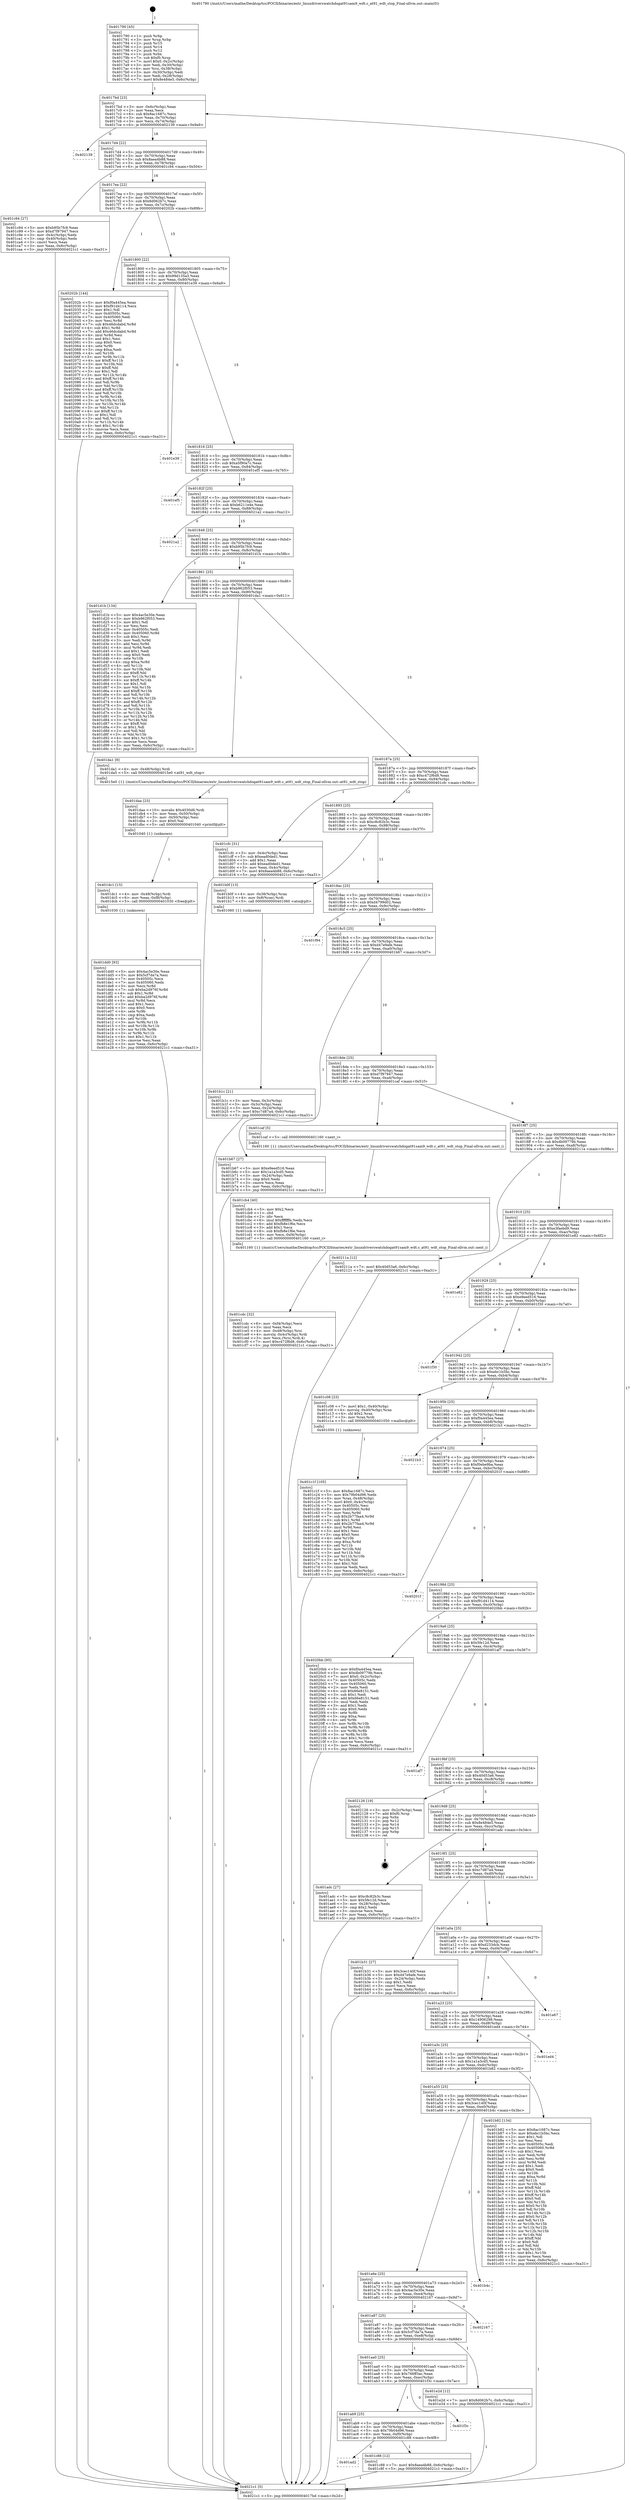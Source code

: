 digraph "0x401790" {
  label = "0x401790 (/mnt/c/Users/mathe/Desktop/tcc/POCII/binaries/extr_linuxdriverswatchdogat91sam9_wdt.c_at91_wdt_stop_Final-ollvm.out::main(0))"
  labelloc = "t"
  node[shape=record]

  Entry [label="",width=0.3,height=0.3,shape=circle,fillcolor=black,style=filled]
  "0x4017bd" [label="{
     0x4017bd [23]\l
     | [instrs]\l
     &nbsp;&nbsp;0x4017bd \<+3\>: mov -0x6c(%rbp),%eax\l
     &nbsp;&nbsp;0x4017c0 \<+2\>: mov %eax,%ecx\l
     &nbsp;&nbsp;0x4017c2 \<+6\>: sub $0x8ac1687c,%ecx\l
     &nbsp;&nbsp;0x4017c8 \<+3\>: mov %eax,-0x70(%rbp)\l
     &nbsp;&nbsp;0x4017cb \<+3\>: mov %ecx,-0x74(%rbp)\l
     &nbsp;&nbsp;0x4017ce \<+6\>: je 0000000000402139 \<main+0x9a9\>\l
  }"]
  "0x402139" [label="{
     0x402139\l
  }", style=dashed]
  "0x4017d4" [label="{
     0x4017d4 [22]\l
     | [instrs]\l
     &nbsp;&nbsp;0x4017d4 \<+5\>: jmp 00000000004017d9 \<main+0x49\>\l
     &nbsp;&nbsp;0x4017d9 \<+3\>: mov -0x70(%rbp),%eax\l
     &nbsp;&nbsp;0x4017dc \<+5\>: sub $0x8aea4b88,%eax\l
     &nbsp;&nbsp;0x4017e1 \<+3\>: mov %eax,-0x78(%rbp)\l
     &nbsp;&nbsp;0x4017e4 \<+6\>: je 0000000000401c94 \<main+0x504\>\l
  }"]
  Exit [label="",width=0.3,height=0.3,shape=circle,fillcolor=black,style=filled,peripheries=2]
  "0x401c94" [label="{
     0x401c94 [27]\l
     | [instrs]\l
     &nbsp;&nbsp;0x401c94 \<+5\>: mov $0xb95b7fc9,%eax\l
     &nbsp;&nbsp;0x401c99 \<+5\>: mov $0xd7f97947,%ecx\l
     &nbsp;&nbsp;0x401c9e \<+3\>: mov -0x4c(%rbp),%edx\l
     &nbsp;&nbsp;0x401ca1 \<+3\>: cmp -0x40(%rbp),%edx\l
     &nbsp;&nbsp;0x401ca4 \<+3\>: cmovl %ecx,%eax\l
     &nbsp;&nbsp;0x401ca7 \<+3\>: mov %eax,-0x6c(%rbp)\l
     &nbsp;&nbsp;0x401caa \<+5\>: jmp 00000000004021c1 \<main+0xa31\>\l
  }"]
  "0x4017ea" [label="{
     0x4017ea [22]\l
     | [instrs]\l
     &nbsp;&nbsp;0x4017ea \<+5\>: jmp 00000000004017ef \<main+0x5f\>\l
     &nbsp;&nbsp;0x4017ef \<+3\>: mov -0x70(%rbp),%eax\l
     &nbsp;&nbsp;0x4017f2 \<+5\>: sub $0x8d062b7c,%eax\l
     &nbsp;&nbsp;0x4017f7 \<+3\>: mov %eax,-0x7c(%rbp)\l
     &nbsp;&nbsp;0x4017fa \<+6\>: je 000000000040202b \<main+0x89b\>\l
  }"]
  "0x401dd0" [label="{
     0x401dd0 [93]\l
     | [instrs]\l
     &nbsp;&nbsp;0x401dd0 \<+5\>: mov $0x4ac5e30e,%eax\l
     &nbsp;&nbsp;0x401dd5 \<+5\>: mov $0x5cf7da7a,%esi\l
     &nbsp;&nbsp;0x401dda \<+7\>: mov 0x40505c,%ecx\l
     &nbsp;&nbsp;0x401de1 \<+7\>: mov 0x405060,%edx\l
     &nbsp;&nbsp;0x401de8 \<+3\>: mov %ecx,%r8d\l
     &nbsp;&nbsp;0x401deb \<+7\>: sub $0xba2d976f,%r8d\l
     &nbsp;&nbsp;0x401df2 \<+4\>: sub $0x1,%r8d\l
     &nbsp;&nbsp;0x401df6 \<+7\>: add $0xba2d976f,%r8d\l
     &nbsp;&nbsp;0x401dfd \<+4\>: imul %r8d,%ecx\l
     &nbsp;&nbsp;0x401e01 \<+3\>: and $0x1,%ecx\l
     &nbsp;&nbsp;0x401e04 \<+3\>: cmp $0x0,%ecx\l
     &nbsp;&nbsp;0x401e07 \<+4\>: sete %r9b\l
     &nbsp;&nbsp;0x401e0b \<+3\>: cmp $0xa,%edx\l
     &nbsp;&nbsp;0x401e0e \<+4\>: setl %r10b\l
     &nbsp;&nbsp;0x401e12 \<+3\>: mov %r9b,%r11b\l
     &nbsp;&nbsp;0x401e15 \<+3\>: and %r10b,%r11b\l
     &nbsp;&nbsp;0x401e18 \<+3\>: xor %r10b,%r9b\l
     &nbsp;&nbsp;0x401e1b \<+3\>: or %r9b,%r11b\l
     &nbsp;&nbsp;0x401e1e \<+4\>: test $0x1,%r11b\l
     &nbsp;&nbsp;0x401e22 \<+3\>: cmovne %esi,%eax\l
     &nbsp;&nbsp;0x401e25 \<+3\>: mov %eax,-0x6c(%rbp)\l
     &nbsp;&nbsp;0x401e28 \<+5\>: jmp 00000000004021c1 \<main+0xa31\>\l
  }"]
  "0x40202b" [label="{
     0x40202b [144]\l
     | [instrs]\l
     &nbsp;&nbsp;0x40202b \<+5\>: mov $0xf0a445ea,%eax\l
     &nbsp;&nbsp;0x402030 \<+5\>: mov $0xf91d4114,%ecx\l
     &nbsp;&nbsp;0x402035 \<+2\>: mov $0x1,%dl\l
     &nbsp;&nbsp;0x402037 \<+7\>: mov 0x40505c,%esi\l
     &nbsp;&nbsp;0x40203e \<+7\>: mov 0x405060,%edi\l
     &nbsp;&nbsp;0x402045 \<+3\>: mov %esi,%r8d\l
     &nbsp;&nbsp;0x402048 \<+7\>: sub $0x46dcdabd,%r8d\l
     &nbsp;&nbsp;0x40204f \<+4\>: sub $0x1,%r8d\l
     &nbsp;&nbsp;0x402053 \<+7\>: add $0x46dcdabd,%r8d\l
     &nbsp;&nbsp;0x40205a \<+4\>: imul %r8d,%esi\l
     &nbsp;&nbsp;0x40205e \<+3\>: and $0x1,%esi\l
     &nbsp;&nbsp;0x402061 \<+3\>: cmp $0x0,%esi\l
     &nbsp;&nbsp;0x402064 \<+4\>: sete %r9b\l
     &nbsp;&nbsp;0x402068 \<+3\>: cmp $0xa,%edi\l
     &nbsp;&nbsp;0x40206b \<+4\>: setl %r10b\l
     &nbsp;&nbsp;0x40206f \<+3\>: mov %r9b,%r11b\l
     &nbsp;&nbsp;0x402072 \<+4\>: xor $0xff,%r11b\l
     &nbsp;&nbsp;0x402076 \<+3\>: mov %r10b,%bl\l
     &nbsp;&nbsp;0x402079 \<+3\>: xor $0xff,%bl\l
     &nbsp;&nbsp;0x40207c \<+3\>: xor $0x1,%dl\l
     &nbsp;&nbsp;0x40207f \<+3\>: mov %r11b,%r14b\l
     &nbsp;&nbsp;0x402082 \<+4\>: and $0xff,%r14b\l
     &nbsp;&nbsp;0x402086 \<+3\>: and %dl,%r9b\l
     &nbsp;&nbsp;0x402089 \<+3\>: mov %bl,%r15b\l
     &nbsp;&nbsp;0x40208c \<+4\>: and $0xff,%r15b\l
     &nbsp;&nbsp;0x402090 \<+3\>: and %dl,%r10b\l
     &nbsp;&nbsp;0x402093 \<+3\>: or %r9b,%r14b\l
     &nbsp;&nbsp;0x402096 \<+3\>: or %r10b,%r15b\l
     &nbsp;&nbsp;0x402099 \<+3\>: xor %r15b,%r14b\l
     &nbsp;&nbsp;0x40209c \<+3\>: or %bl,%r11b\l
     &nbsp;&nbsp;0x40209f \<+4\>: xor $0xff,%r11b\l
     &nbsp;&nbsp;0x4020a3 \<+3\>: or $0x1,%dl\l
     &nbsp;&nbsp;0x4020a6 \<+3\>: and %dl,%r11b\l
     &nbsp;&nbsp;0x4020a9 \<+3\>: or %r11b,%r14b\l
     &nbsp;&nbsp;0x4020ac \<+4\>: test $0x1,%r14b\l
     &nbsp;&nbsp;0x4020b0 \<+3\>: cmovne %ecx,%eax\l
     &nbsp;&nbsp;0x4020b3 \<+3\>: mov %eax,-0x6c(%rbp)\l
     &nbsp;&nbsp;0x4020b6 \<+5\>: jmp 00000000004021c1 \<main+0xa31\>\l
  }"]
  "0x401800" [label="{
     0x401800 [22]\l
     | [instrs]\l
     &nbsp;&nbsp;0x401800 \<+5\>: jmp 0000000000401805 \<main+0x75\>\l
     &nbsp;&nbsp;0x401805 \<+3\>: mov -0x70(%rbp),%eax\l
     &nbsp;&nbsp;0x401808 \<+5\>: sub $0x99d135a3,%eax\l
     &nbsp;&nbsp;0x40180d \<+3\>: mov %eax,-0x80(%rbp)\l
     &nbsp;&nbsp;0x401810 \<+6\>: je 0000000000401e39 \<main+0x6a9\>\l
  }"]
  "0x401dc1" [label="{
     0x401dc1 [15]\l
     | [instrs]\l
     &nbsp;&nbsp;0x401dc1 \<+4\>: mov -0x48(%rbp),%rdi\l
     &nbsp;&nbsp;0x401dc5 \<+6\>: mov %eax,-0xf8(%rbp)\l
     &nbsp;&nbsp;0x401dcb \<+5\>: call 0000000000401030 \<free@plt\>\l
     | [calls]\l
     &nbsp;&nbsp;0x401030 \{1\} (unknown)\l
  }"]
  "0x401e39" [label="{
     0x401e39\l
  }", style=dashed]
  "0x401816" [label="{
     0x401816 [25]\l
     | [instrs]\l
     &nbsp;&nbsp;0x401816 \<+5\>: jmp 000000000040181b \<main+0x8b\>\l
     &nbsp;&nbsp;0x40181b \<+3\>: mov -0x70(%rbp),%eax\l
     &nbsp;&nbsp;0x40181e \<+5\>: sub $0xa5f90a7c,%eax\l
     &nbsp;&nbsp;0x401823 \<+6\>: mov %eax,-0x84(%rbp)\l
     &nbsp;&nbsp;0x401829 \<+6\>: je 0000000000401ef5 \<main+0x765\>\l
  }"]
  "0x401daa" [label="{
     0x401daa [23]\l
     | [instrs]\l
     &nbsp;&nbsp;0x401daa \<+10\>: movabs $0x4030d6,%rdi\l
     &nbsp;&nbsp;0x401db4 \<+3\>: mov %eax,-0x50(%rbp)\l
     &nbsp;&nbsp;0x401db7 \<+3\>: mov -0x50(%rbp),%esi\l
     &nbsp;&nbsp;0x401dba \<+2\>: mov $0x0,%al\l
     &nbsp;&nbsp;0x401dbc \<+5\>: call 0000000000401040 \<printf@plt\>\l
     | [calls]\l
     &nbsp;&nbsp;0x401040 \{1\} (unknown)\l
  }"]
  "0x401ef5" [label="{
     0x401ef5\l
  }", style=dashed]
  "0x40182f" [label="{
     0x40182f [25]\l
     | [instrs]\l
     &nbsp;&nbsp;0x40182f \<+5\>: jmp 0000000000401834 \<main+0xa4\>\l
     &nbsp;&nbsp;0x401834 \<+3\>: mov -0x70(%rbp),%eax\l
     &nbsp;&nbsp;0x401837 \<+5\>: sub $0xb6211e4e,%eax\l
     &nbsp;&nbsp;0x40183c \<+6\>: mov %eax,-0x88(%rbp)\l
     &nbsp;&nbsp;0x401842 \<+6\>: je 00000000004021a2 \<main+0xa12\>\l
  }"]
  "0x401cdc" [label="{
     0x401cdc [32]\l
     | [instrs]\l
     &nbsp;&nbsp;0x401cdc \<+6\>: mov -0xf4(%rbp),%ecx\l
     &nbsp;&nbsp;0x401ce2 \<+3\>: imul %eax,%ecx\l
     &nbsp;&nbsp;0x401ce5 \<+4\>: mov -0x48(%rbp),%rsi\l
     &nbsp;&nbsp;0x401ce9 \<+4\>: movslq -0x4c(%rbp),%rdi\l
     &nbsp;&nbsp;0x401ced \<+3\>: mov %ecx,(%rsi,%rdi,4)\l
     &nbsp;&nbsp;0x401cf0 \<+7\>: movl $0xc472f6d8,-0x6c(%rbp)\l
     &nbsp;&nbsp;0x401cf7 \<+5\>: jmp 00000000004021c1 \<main+0xa31\>\l
  }"]
  "0x4021a2" [label="{
     0x4021a2\l
  }", style=dashed]
  "0x401848" [label="{
     0x401848 [25]\l
     | [instrs]\l
     &nbsp;&nbsp;0x401848 \<+5\>: jmp 000000000040184d \<main+0xbd\>\l
     &nbsp;&nbsp;0x40184d \<+3\>: mov -0x70(%rbp),%eax\l
     &nbsp;&nbsp;0x401850 \<+5\>: sub $0xb95b7fc9,%eax\l
     &nbsp;&nbsp;0x401855 \<+6\>: mov %eax,-0x8c(%rbp)\l
     &nbsp;&nbsp;0x40185b \<+6\>: je 0000000000401d1b \<main+0x58b\>\l
  }"]
  "0x401cb4" [label="{
     0x401cb4 [40]\l
     | [instrs]\l
     &nbsp;&nbsp;0x401cb4 \<+5\>: mov $0x2,%ecx\l
     &nbsp;&nbsp;0x401cb9 \<+1\>: cltd\l
     &nbsp;&nbsp;0x401cba \<+2\>: idiv %ecx\l
     &nbsp;&nbsp;0x401cbc \<+6\>: imul $0xfffffffe,%edx,%ecx\l
     &nbsp;&nbsp;0x401cc2 \<+6\>: add $0xfb8e1f6e,%ecx\l
     &nbsp;&nbsp;0x401cc8 \<+3\>: add $0x1,%ecx\l
     &nbsp;&nbsp;0x401ccb \<+6\>: sub $0xfb8e1f6e,%ecx\l
     &nbsp;&nbsp;0x401cd1 \<+6\>: mov %ecx,-0xf4(%rbp)\l
     &nbsp;&nbsp;0x401cd7 \<+5\>: call 0000000000401160 \<next_i\>\l
     | [calls]\l
     &nbsp;&nbsp;0x401160 \{1\} (/mnt/c/Users/mathe/Desktop/tcc/POCII/binaries/extr_linuxdriverswatchdogat91sam9_wdt.c_at91_wdt_stop_Final-ollvm.out::next_i)\l
  }"]
  "0x401d1b" [label="{
     0x401d1b [134]\l
     | [instrs]\l
     &nbsp;&nbsp;0x401d1b \<+5\>: mov $0x4ac5e30e,%eax\l
     &nbsp;&nbsp;0x401d20 \<+5\>: mov $0xb962f053,%ecx\l
     &nbsp;&nbsp;0x401d25 \<+2\>: mov $0x1,%dl\l
     &nbsp;&nbsp;0x401d27 \<+2\>: xor %esi,%esi\l
     &nbsp;&nbsp;0x401d29 \<+7\>: mov 0x40505c,%edi\l
     &nbsp;&nbsp;0x401d30 \<+8\>: mov 0x405060,%r8d\l
     &nbsp;&nbsp;0x401d38 \<+3\>: sub $0x1,%esi\l
     &nbsp;&nbsp;0x401d3b \<+3\>: mov %edi,%r9d\l
     &nbsp;&nbsp;0x401d3e \<+3\>: add %esi,%r9d\l
     &nbsp;&nbsp;0x401d41 \<+4\>: imul %r9d,%edi\l
     &nbsp;&nbsp;0x401d45 \<+3\>: and $0x1,%edi\l
     &nbsp;&nbsp;0x401d48 \<+3\>: cmp $0x0,%edi\l
     &nbsp;&nbsp;0x401d4b \<+4\>: sete %r10b\l
     &nbsp;&nbsp;0x401d4f \<+4\>: cmp $0xa,%r8d\l
     &nbsp;&nbsp;0x401d53 \<+4\>: setl %r11b\l
     &nbsp;&nbsp;0x401d57 \<+3\>: mov %r10b,%bl\l
     &nbsp;&nbsp;0x401d5a \<+3\>: xor $0xff,%bl\l
     &nbsp;&nbsp;0x401d5d \<+3\>: mov %r11b,%r14b\l
     &nbsp;&nbsp;0x401d60 \<+4\>: xor $0xff,%r14b\l
     &nbsp;&nbsp;0x401d64 \<+3\>: xor $0x1,%dl\l
     &nbsp;&nbsp;0x401d67 \<+3\>: mov %bl,%r15b\l
     &nbsp;&nbsp;0x401d6a \<+4\>: and $0xff,%r15b\l
     &nbsp;&nbsp;0x401d6e \<+3\>: and %dl,%r10b\l
     &nbsp;&nbsp;0x401d71 \<+3\>: mov %r14b,%r12b\l
     &nbsp;&nbsp;0x401d74 \<+4\>: and $0xff,%r12b\l
     &nbsp;&nbsp;0x401d78 \<+3\>: and %dl,%r11b\l
     &nbsp;&nbsp;0x401d7b \<+3\>: or %r10b,%r15b\l
     &nbsp;&nbsp;0x401d7e \<+3\>: or %r11b,%r12b\l
     &nbsp;&nbsp;0x401d81 \<+3\>: xor %r12b,%r15b\l
     &nbsp;&nbsp;0x401d84 \<+3\>: or %r14b,%bl\l
     &nbsp;&nbsp;0x401d87 \<+3\>: xor $0xff,%bl\l
     &nbsp;&nbsp;0x401d8a \<+3\>: or $0x1,%dl\l
     &nbsp;&nbsp;0x401d8d \<+2\>: and %dl,%bl\l
     &nbsp;&nbsp;0x401d8f \<+3\>: or %bl,%r15b\l
     &nbsp;&nbsp;0x401d92 \<+4\>: test $0x1,%r15b\l
     &nbsp;&nbsp;0x401d96 \<+3\>: cmovne %ecx,%eax\l
     &nbsp;&nbsp;0x401d99 \<+3\>: mov %eax,-0x6c(%rbp)\l
     &nbsp;&nbsp;0x401d9c \<+5\>: jmp 00000000004021c1 \<main+0xa31\>\l
  }"]
  "0x401861" [label="{
     0x401861 [25]\l
     | [instrs]\l
     &nbsp;&nbsp;0x401861 \<+5\>: jmp 0000000000401866 \<main+0xd6\>\l
     &nbsp;&nbsp;0x401866 \<+3\>: mov -0x70(%rbp),%eax\l
     &nbsp;&nbsp;0x401869 \<+5\>: sub $0xb962f053,%eax\l
     &nbsp;&nbsp;0x40186e \<+6\>: mov %eax,-0x90(%rbp)\l
     &nbsp;&nbsp;0x401874 \<+6\>: je 0000000000401da1 \<main+0x611\>\l
  }"]
  "0x401ad2" [label="{
     0x401ad2\l
  }", style=dashed]
  "0x401da1" [label="{
     0x401da1 [9]\l
     | [instrs]\l
     &nbsp;&nbsp;0x401da1 \<+4\>: mov -0x48(%rbp),%rdi\l
     &nbsp;&nbsp;0x401da5 \<+5\>: call 00000000004015e0 \<at91_wdt_stop\>\l
     | [calls]\l
     &nbsp;&nbsp;0x4015e0 \{1\} (/mnt/c/Users/mathe/Desktop/tcc/POCII/binaries/extr_linuxdriverswatchdogat91sam9_wdt.c_at91_wdt_stop_Final-ollvm.out::at91_wdt_stop)\l
  }"]
  "0x40187a" [label="{
     0x40187a [25]\l
     | [instrs]\l
     &nbsp;&nbsp;0x40187a \<+5\>: jmp 000000000040187f \<main+0xef\>\l
     &nbsp;&nbsp;0x40187f \<+3\>: mov -0x70(%rbp),%eax\l
     &nbsp;&nbsp;0x401882 \<+5\>: sub $0xc472f6d8,%eax\l
     &nbsp;&nbsp;0x401887 \<+6\>: mov %eax,-0x94(%rbp)\l
     &nbsp;&nbsp;0x40188d \<+6\>: je 0000000000401cfc \<main+0x56c\>\l
  }"]
  "0x401c88" [label="{
     0x401c88 [12]\l
     | [instrs]\l
     &nbsp;&nbsp;0x401c88 \<+7\>: movl $0x8aea4b88,-0x6c(%rbp)\l
     &nbsp;&nbsp;0x401c8f \<+5\>: jmp 00000000004021c1 \<main+0xa31\>\l
  }"]
  "0x401cfc" [label="{
     0x401cfc [31]\l
     | [instrs]\l
     &nbsp;&nbsp;0x401cfc \<+3\>: mov -0x4c(%rbp),%eax\l
     &nbsp;&nbsp;0x401cff \<+5\>: sub $0xead0ded1,%eax\l
     &nbsp;&nbsp;0x401d04 \<+3\>: add $0x1,%eax\l
     &nbsp;&nbsp;0x401d07 \<+5\>: add $0xead0ded1,%eax\l
     &nbsp;&nbsp;0x401d0c \<+3\>: mov %eax,-0x4c(%rbp)\l
     &nbsp;&nbsp;0x401d0f \<+7\>: movl $0x8aea4b88,-0x6c(%rbp)\l
     &nbsp;&nbsp;0x401d16 \<+5\>: jmp 00000000004021c1 \<main+0xa31\>\l
  }"]
  "0x401893" [label="{
     0x401893 [25]\l
     | [instrs]\l
     &nbsp;&nbsp;0x401893 \<+5\>: jmp 0000000000401898 \<main+0x108\>\l
     &nbsp;&nbsp;0x401898 \<+3\>: mov -0x70(%rbp),%eax\l
     &nbsp;&nbsp;0x40189b \<+5\>: sub $0xc8c82b3c,%eax\l
     &nbsp;&nbsp;0x4018a0 \<+6\>: mov %eax,-0x98(%rbp)\l
     &nbsp;&nbsp;0x4018a6 \<+6\>: je 0000000000401b0f \<main+0x37f\>\l
  }"]
  "0x401ab9" [label="{
     0x401ab9 [25]\l
     | [instrs]\l
     &nbsp;&nbsp;0x401ab9 \<+5\>: jmp 0000000000401abe \<main+0x32e\>\l
     &nbsp;&nbsp;0x401abe \<+3\>: mov -0x70(%rbp),%eax\l
     &nbsp;&nbsp;0x401ac1 \<+5\>: sub $0x79b04d96,%eax\l
     &nbsp;&nbsp;0x401ac6 \<+6\>: mov %eax,-0xf0(%rbp)\l
     &nbsp;&nbsp;0x401acc \<+6\>: je 0000000000401c88 \<main+0x4f8\>\l
  }"]
  "0x401b0f" [label="{
     0x401b0f [13]\l
     | [instrs]\l
     &nbsp;&nbsp;0x401b0f \<+4\>: mov -0x38(%rbp),%rax\l
     &nbsp;&nbsp;0x401b13 \<+4\>: mov 0x8(%rax),%rdi\l
     &nbsp;&nbsp;0x401b17 \<+5\>: call 0000000000401060 \<atoi@plt\>\l
     | [calls]\l
     &nbsp;&nbsp;0x401060 \{1\} (unknown)\l
  }"]
  "0x4018ac" [label="{
     0x4018ac [25]\l
     | [instrs]\l
     &nbsp;&nbsp;0x4018ac \<+5\>: jmp 00000000004018b1 \<main+0x121\>\l
     &nbsp;&nbsp;0x4018b1 \<+3\>: mov -0x70(%rbp),%eax\l
     &nbsp;&nbsp;0x4018b4 \<+5\>: sub $0xd4799d02,%eax\l
     &nbsp;&nbsp;0x4018b9 \<+6\>: mov %eax,-0x9c(%rbp)\l
     &nbsp;&nbsp;0x4018bf \<+6\>: je 0000000000401f94 \<main+0x804\>\l
  }"]
  "0x401f3c" [label="{
     0x401f3c\l
  }", style=dashed]
  "0x401f94" [label="{
     0x401f94\l
  }", style=dashed]
  "0x4018c5" [label="{
     0x4018c5 [25]\l
     | [instrs]\l
     &nbsp;&nbsp;0x4018c5 \<+5\>: jmp 00000000004018ca \<main+0x13a\>\l
     &nbsp;&nbsp;0x4018ca \<+3\>: mov -0x70(%rbp),%eax\l
     &nbsp;&nbsp;0x4018cd \<+5\>: sub $0xd47e9afe,%eax\l
     &nbsp;&nbsp;0x4018d2 \<+6\>: mov %eax,-0xa0(%rbp)\l
     &nbsp;&nbsp;0x4018d8 \<+6\>: je 0000000000401b67 \<main+0x3d7\>\l
  }"]
  "0x401aa0" [label="{
     0x401aa0 [25]\l
     | [instrs]\l
     &nbsp;&nbsp;0x401aa0 \<+5\>: jmp 0000000000401aa5 \<main+0x315\>\l
     &nbsp;&nbsp;0x401aa5 \<+3\>: mov -0x70(%rbp),%eax\l
     &nbsp;&nbsp;0x401aa8 \<+5\>: sub $0x766ff3ac,%eax\l
     &nbsp;&nbsp;0x401aad \<+6\>: mov %eax,-0xec(%rbp)\l
     &nbsp;&nbsp;0x401ab3 \<+6\>: je 0000000000401f3c \<main+0x7ac\>\l
  }"]
  "0x401b67" [label="{
     0x401b67 [27]\l
     | [instrs]\l
     &nbsp;&nbsp;0x401b67 \<+5\>: mov $0xe9eed516,%eax\l
     &nbsp;&nbsp;0x401b6c \<+5\>: mov $0x1a1a3cd5,%ecx\l
     &nbsp;&nbsp;0x401b71 \<+3\>: mov -0x24(%rbp),%edx\l
     &nbsp;&nbsp;0x401b74 \<+3\>: cmp $0x0,%edx\l
     &nbsp;&nbsp;0x401b77 \<+3\>: cmove %ecx,%eax\l
     &nbsp;&nbsp;0x401b7a \<+3\>: mov %eax,-0x6c(%rbp)\l
     &nbsp;&nbsp;0x401b7d \<+5\>: jmp 00000000004021c1 \<main+0xa31\>\l
  }"]
  "0x4018de" [label="{
     0x4018de [25]\l
     | [instrs]\l
     &nbsp;&nbsp;0x4018de \<+5\>: jmp 00000000004018e3 \<main+0x153\>\l
     &nbsp;&nbsp;0x4018e3 \<+3\>: mov -0x70(%rbp),%eax\l
     &nbsp;&nbsp;0x4018e6 \<+5\>: sub $0xd7f97947,%eax\l
     &nbsp;&nbsp;0x4018eb \<+6\>: mov %eax,-0xa4(%rbp)\l
     &nbsp;&nbsp;0x4018f1 \<+6\>: je 0000000000401caf \<main+0x51f\>\l
  }"]
  "0x401e2d" [label="{
     0x401e2d [12]\l
     | [instrs]\l
     &nbsp;&nbsp;0x401e2d \<+7\>: movl $0x8d062b7c,-0x6c(%rbp)\l
     &nbsp;&nbsp;0x401e34 \<+5\>: jmp 00000000004021c1 \<main+0xa31\>\l
  }"]
  "0x401caf" [label="{
     0x401caf [5]\l
     | [instrs]\l
     &nbsp;&nbsp;0x401caf \<+5\>: call 0000000000401160 \<next_i\>\l
     | [calls]\l
     &nbsp;&nbsp;0x401160 \{1\} (/mnt/c/Users/mathe/Desktop/tcc/POCII/binaries/extr_linuxdriverswatchdogat91sam9_wdt.c_at91_wdt_stop_Final-ollvm.out::next_i)\l
  }"]
  "0x4018f7" [label="{
     0x4018f7 [25]\l
     | [instrs]\l
     &nbsp;&nbsp;0x4018f7 \<+5\>: jmp 00000000004018fc \<main+0x16c\>\l
     &nbsp;&nbsp;0x4018fc \<+3\>: mov -0x70(%rbp),%eax\l
     &nbsp;&nbsp;0x4018ff \<+5\>: sub $0xdb09779b,%eax\l
     &nbsp;&nbsp;0x401904 \<+6\>: mov %eax,-0xa8(%rbp)\l
     &nbsp;&nbsp;0x40190a \<+6\>: je 000000000040211a \<main+0x98a\>\l
  }"]
  "0x401a87" [label="{
     0x401a87 [25]\l
     | [instrs]\l
     &nbsp;&nbsp;0x401a87 \<+5\>: jmp 0000000000401a8c \<main+0x2fc\>\l
     &nbsp;&nbsp;0x401a8c \<+3\>: mov -0x70(%rbp),%eax\l
     &nbsp;&nbsp;0x401a8f \<+5\>: sub $0x5cf7da7a,%eax\l
     &nbsp;&nbsp;0x401a94 \<+6\>: mov %eax,-0xe8(%rbp)\l
     &nbsp;&nbsp;0x401a9a \<+6\>: je 0000000000401e2d \<main+0x69d\>\l
  }"]
  "0x40211a" [label="{
     0x40211a [12]\l
     | [instrs]\l
     &nbsp;&nbsp;0x40211a \<+7\>: movl $0x40d53a6,-0x6c(%rbp)\l
     &nbsp;&nbsp;0x402121 \<+5\>: jmp 00000000004021c1 \<main+0xa31\>\l
  }"]
  "0x401910" [label="{
     0x401910 [25]\l
     | [instrs]\l
     &nbsp;&nbsp;0x401910 \<+5\>: jmp 0000000000401915 \<main+0x185\>\l
     &nbsp;&nbsp;0x401915 \<+3\>: mov -0x70(%rbp),%eax\l
     &nbsp;&nbsp;0x401918 \<+5\>: sub $0xe3faebd9,%eax\l
     &nbsp;&nbsp;0x40191d \<+6\>: mov %eax,-0xac(%rbp)\l
     &nbsp;&nbsp;0x401923 \<+6\>: je 0000000000401e82 \<main+0x6f2\>\l
  }"]
  "0x402167" [label="{
     0x402167\l
  }", style=dashed]
  "0x401e82" [label="{
     0x401e82\l
  }", style=dashed]
  "0x401929" [label="{
     0x401929 [25]\l
     | [instrs]\l
     &nbsp;&nbsp;0x401929 \<+5\>: jmp 000000000040192e \<main+0x19e\>\l
     &nbsp;&nbsp;0x40192e \<+3\>: mov -0x70(%rbp),%eax\l
     &nbsp;&nbsp;0x401931 \<+5\>: sub $0xe9eed516,%eax\l
     &nbsp;&nbsp;0x401936 \<+6\>: mov %eax,-0xb0(%rbp)\l
     &nbsp;&nbsp;0x40193c \<+6\>: je 0000000000401f30 \<main+0x7a0\>\l
  }"]
  "0x401a6e" [label="{
     0x401a6e [25]\l
     | [instrs]\l
     &nbsp;&nbsp;0x401a6e \<+5\>: jmp 0000000000401a73 \<main+0x2e3\>\l
     &nbsp;&nbsp;0x401a73 \<+3\>: mov -0x70(%rbp),%eax\l
     &nbsp;&nbsp;0x401a76 \<+5\>: sub $0x4ac5e30e,%eax\l
     &nbsp;&nbsp;0x401a7b \<+6\>: mov %eax,-0xe4(%rbp)\l
     &nbsp;&nbsp;0x401a81 \<+6\>: je 0000000000402167 \<main+0x9d7\>\l
  }"]
  "0x401f30" [label="{
     0x401f30\l
  }", style=dashed]
  "0x401942" [label="{
     0x401942 [25]\l
     | [instrs]\l
     &nbsp;&nbsp;0x401942 \<+5\>: jmp 0000000000401947 \<main+0x1b7\>\l
     &nbsp;&nbsp;0x401947 \<+3\>: mov -0x70(%rbp),%eax\l
     &nbsp;&nbsp;0x40194a \<+5\>: sub $0xebc1b5bc,%eax\l
     &nbsp;&nbsp;0x40194f \<+6\>: mov %eax,-0xb4(%rbp)\l
     &nbsp;&nbsp;0x401955 \<+6\>: je 0000000000401c08 \<main+0x478\>\l
  }"]
  "0x401b4c" [label="{
     0x401b4c\l
  }", style=dashed]
  "0x401c08" [label="{
     0x401c08 [23]\l
     | [instrs]\l
     &nbsp;&nbsp;0x401c08 \<+7\>: movl $0x1,-0x40(%rbp)\l
     &nbsp;&nbsp;0x401c0f \<+4\>: movslq -0x40(%rbp),%rax\l
     &nbsp;&nbsp;0x401c13 \<+4\>: shl $0x2,%rax\l
     &nbsp;&nbsp;0x401c17 \<+3\>: mov %rax,%rdi\l
     &nbsp;&nbsp;0x401c1a \<+5\>: call 0000000000401050 \<malloc@plt\>\l
     | [calls]\l
     &nbsp;&nbsp;0x401050 \{1\} (unknown)\l
  }"]
  "0x40195b" [label="{
     0x40195b [25]\l
     | [instrs]\l
     &nbsp;&nbsp;0x40195b \<+5\>: jmp 0000000000401960 \<main+0x1d0\>\l
     &nbsp;&nbsp;0x401960 \<+3\>: mov -0x70(%rbp),%eax\l
     &nbsp;&nbsp;0x401963 \<+5\>: sub $0xf0a445ea,%eax\l
     &nbsp;&nbsp;0x401968 \<+6\>: mov %eax,-0xb8(%rbp)\l
     &nbsp;&nbsp;0x40196e \<+6\>: je 00000000004021b3 \<main+0xa23\>\l
  }"]
  "0x401c1f" [label="{
     0x401c1f [105]\l
     | [instrs]\l
     &nbsp;&nbsp;0x401c1f \<+5\>: mov $0x8ac1687c,%ecx\l
     &nbsp;&nbsp;0x401c24 \<+5\>: mov $0x79b04d96,%edx\l
     &nbsp;&nbsp;0x401c29 \<+4\>: mov %rax,-0x48(%rbp)\l
     &nbsp;&nbsp;0x401c2d \<+7\>: movl $0x0,-0x4c(%rbp)\l
     &nbsp;&nbsp;0x401c34 \<+7\>: mov 0x40505c,%esi\l
     &nbsp;&nbsp;0x401c3b \<+8\>: mov 0x405060,%r8d\l
     &nbsp;&nbsp;0x401c43 \<+3\>: mov %esi,%r9d\l
     &nbsp;&nbsp;0x401c46 \<+7\>: sub $0x2b77faa4,%r9d\l
     &nbsp;&nbsp;0x401c4d \<+4\>: sub $0x1,%r9d\l
     &nbsp;&nbsp;0x401c51 \<+7\>: add $0x2b77faa4,%r9d\l
     &nbsp;&nbsp;0x401c58 \<+4\>: imul %r9d,%esi\l
     &nbsp;&nbsp;0x401c5c \<+3\>: and $0x1,%esi\l
     &nbsp;&nbsp;0x401c5f \<+3\>: cmp $0x0,%esi\l
     &nbsp;&nbsp;0x401c62 \<+4\>: sete %r10b\l
     &nbsp;&nbsp;0x401c66 \<+4\>: cmp $0xa,%r8d\l
     &nbsp;&nbsp;0x401c6a \<+4\>: setl %r11b\l
     &nbsp;&nbsp;0x401c6e \<+3\>: mov %r10b,%bl\l
     &nbsp;&nbsp;0x401c71 \<+3\>: and %r11b,%bl\l
     &nbsp;&nbsp;0x401c74 \<+3\>: xor %r11b,%r10b\l
     &nbsp;&nbsp;0x401c77 \<+3\>: or %r10b,%bl\l
     &nbsp;&nbsp;0x401c7a \<+3\>: test $0x1,%bl\l
     &nbsp;&nbsp;0x401c7d \<+3\>: cmovne %edx,%ecx\l
     &nbsp;&nbsp;0x401c80 \<+3\>: mov %ecx,-0x6c(%rbp)\l
     &nbsp;&nbsp;0x401c83 \<+5\>: jmp 00000000004021c1 \<main+0xa31\>\l
  }"]
  "0x4021b3" [label="{
     0x4021b3\l
  }", style=dashed]
  "0x401974" [label="{
     0x401974 [25]\l
     | [instrs]\l
     &nbsp;&nbsp;0x401974 \<+5\>: jmp 0000000000401979 \<main+0x1e9\>\l
     &nbsp;&nbsp;0x401979 \<+3\>: mov -0x70(%rbp),%eax\l
     &nbsp;&nbsp;0x40197c \<+5\>: sub $0xf0ebe9ba,%eax\l
     &nbsp;&nbsp;0x401981 \<+6\>: mov %eax,-0xbc(%rbp)\l
     &nbsp;&nbsp;0x401987 \<+6\>: je 000000000040201f \<main+0x88f\>\l
  }"]
  "0x401a55" [label="{
     0x401a55 [25]\l
     | [instrs]\l
     &nbsp;&nbsp;0x401a55 \<+5\>: jmp 0000000000401a5a \<main+0x2ca\>\l
     &nbsp;&nbsp;0x401a5a \<+3\>: mov -0x70(%rbp),%eax\l
     &nbsp;&nbsp;0x401a5d \<+5\>: sub $0x3cec140f,%eax\l
     &nbsp;&nbsp;0x401a62 \<+6\>: mov %eax,-0xe0(%rbp)\l
     &nbsp;&nbsp;0x401a68 \<+6\>: je 0000000000401b4c \<main+0x3bc\>\l
  }"]
  "0x40201f" [label="{
     0x40201f\l
  }", style=dashed]
  "0x40198d" [label="{
     0x40198d [25]\l
     | [instrs]\l
     &nbsp;&nbsp;0x40198d \<+5\>: jmp 0000000000401992 \<main+0x202\>\l
     &nbsp;&nbsp;0x401992 \<+3\>: mov -0x70(%rbp),%eax\l
     &nbsp;&nbsp;0x401995 \<+5\>: sub $0xf91d4114,%eax\l
     &nbsp;&nbsp;0x40199a \<+6\>: mov %eax,-0xc0(%rbp)\l
     &nbsp;&nbsp;0x4019a0 \<+6\>: je 00000000004020bb \<main+0x92b\>\l
  }"]
  "0x401b82" [label="{
     0x401b82 [134]\l
     | [instrs]\l
     &nbsp;&nbsp;0x401b82 \<+5\>: mov $0x8ac1687c,%eax\l
     &nbsp;&nbsp;0x401b87 \<+5\>: mov $0xebc1b5bc,%ecx\l
     &nbsp;&nbsp;0x401b8c \<+2\>: mov $0x1,%dl\l
     &nbsp;&nbsp;0x401b8e \<+2\>: xor %esi,%esi\l
     &nbsp;&nbsp;0x401b90 \<+7\>: mov 0x40505c,%edi\l
     &nbsp;&nbsp;0x401b97 \<+8\>: mov 0x405060,%r8d\l
     &nbsp;&nbsp;0x401b9f \<+3\>: sub $0x1,%esi\l
     &nbsp;&nbsp;0x401ba2 \<+3\>: mov %edi,%r9d\l
     &nbsp;&nbsp;0x401ba5 \<+3\>: add %esi,%r9d\l
     &nbsp;&nbsp;0x401ba8 \<+4\>: imul %r9d,%edi\l
     &nbsp;&nbsp;0x401bac \<+3\>: and $0x1,%edi\l
     &nbsp;&nbsp;0x401baf \<+3\>: cmp $0x0,%edi\l
     &nbsp;&nbsp;0x401bb2 \<+4\>: sete %r10b\l
     &nbsp;&nbsp;0x401bb6 \<+4\>: cmp $0xa,%r8d\l
     &nbsp;&nbsp;0x401bba \<+4\>: setl %r11b\l
     &nbsp;&nbsp;0x401bbe \<+3\>: mov %r10b,%bl\l
     &nbsp;&nbsp;0x401bc1 \<+3\>: xor $0xff,%bl\l
     &nbsp;&nbsp;0x401bc4 \<+3\>: mov %r11b,%r14b\l
     &nbsp;&nbsp;0x401bc7 \<+4\>: xor $0xff,%r14b\l
     &nbsp;&nbsp;0x401bcb \<+3\>: xor $0x0,%dl\l
     &nbsp;&nbsp;0x401bce \<+3\>: mov %bl,%r15b\l
     &nbsp;&nbsp;0x401bd1 \<+4\>: and $0x0,%r15b\l
     &nbsp;&nbsp;0x401bd5 \<+3\>: and %dl,%r10b\l
     &nbsp;&nbsp;0x401bd8 \<+3\>: mov %r14b,%r12b\l
     &nbsp;&nbsp;0x401bdb \<+4\>: and $0x0,%r12b\l
     &nbsp;&nbsp;0x401bdf \<+3\>: and %dl,%r11b\l
     &nbsp;&nbsp;0x401be2 \<+3\>: or %r10b,%r15b\l
     &nbsp;&nbsp;0x401be5 \<+3\>: or %r11b,%r12b\l
     &nbsp;&nbsp;0x401be8 \<+3\>: xor %r12b,%r15b\l
     &nbsp;&nbsp;0x401beb \<+3\>: or %r14b,%bl\l
     &nbsp;&nbsp;0x401bee \<+3\>: xor $0xff,%bl\l
     &nbsp;&nbsp;0x401bf1 \<+3\>: or $0x0,%dl\l
     &nbsp;&nbsp;0x401bf4 \<+2\>: and %dl,%bl\l
     &nbsp;&nbsp;0x401bf6 \<+3\>: or %bl,%r15b\l
     &nbsp;&nbsp;0x401bf9 \<+4\>: test $0x1,%r15b\l
     &nbsp;&nbsp;0x401bfd \<+3\>: cmovne %ecx,%eax\l
     &nbsp;&nbsp;0x401c00 \<+3\>: mov %eax,-0x6c(%rbp)\l
     &nbsp;&nbsp;0x401c03 \<+5\>: jmp 00000000004021c1 \<main+0xa31\>\l
  }"]
  "0x4020bb" [label="{
     0x4020bb [95]\l
     | [instrs]\l
     &nbsp;&nbsp;0x4020bb \<+5\>: mov $0xf0a445ea,%eax\l
     &nbsp;&nbsp;0x4020c0 \<+5\>: mov $0xdb09779b,%ecx\l
     &nbsp;&nbsp;0x4020c5 \<+7\>: movl $0x0,-0x2c(%rbp)\l
     &nbsp;&nbsp;0x4020cc \<+7\>: mov 0x40505c,%edx\l
     &nbsp;&nbsp;0x4020d3 \<+7\>: mov 0x405060,%esi\l
     &nbsp;&nbsp;0x4020da \<+2\>: mov %edx,%edi\l
     &nbsp;&nbsp;0x4020dc \<+6\>: sub $0x66e8151,%edi\l
     &nbsp;&nbsp;0x4020e2 \<+3\>: sub $0x1,%edi\l
     &nbsp;&nbsp;0x4020e5 \<+6\>: add $0x66e8151,%edi\l
     &nbsp;&nbsp;0x4020eb \<+3\>: imul %edi,%edx\l
     &nbsp;&nbsp;0x4020ee \<+3\>: and $0x1,%edx\l
     &nbsp;&nbsp;0x4020f1 \<+3\>: cmp $0x0,%edx\l
     &nbsp;&nbsp;0x4020f4 \<+4\>: sete %r8b\l
     &nbsp;&nbsp;0x4020f8 \<+3\>: cmp $0xa,%esi\l
     &nbsp;&nbsp;0x4020fb \<+4\>: setl %r9b\l
     &nbsp;&nbsp;0x4020ff \<+3\>: mov %r8b,%r10b\l
     &nbsp;&nbsp;0x402102 \<+3\>: and %r9b,%r10b\l
     &nbsp;&nbsp;0x402105 \<+3\>: xor %r9b,%r8b\l
     &nbsp;&nbsp;0x402108 \<+3\>: or %r8b,%r10b\l
     &nbsp;&nbsp;0x40210b \<+4\>: test $0x1,%r10b\l
     &nbsp;&nbsp;0x40210f \<+3\>: cmovne %ecx,%eax\l
     &nbsp;&nbsp;0x402112 \<+3\>: mov %eax,-0x6c(%rbp)\l
     &nbsp;&nbsp;0x402115 \<+5\>: jmp 00000000004021c1 \<main+0xa31\>\l
  }"]
  "0x4019a6" [label="{
     0x4019a6 [25]\l
     | [instrs]\l
     &nbsp;&nbsp;0x4019a6 \<+5\>: jmp 00000000004019ab \<main+0x21b\>\l
     &nbsp;&nbsp;0x4019ab \<+3\>: mov -0x70(%rbp),%eax\l
     &nbsp;&nbsp;0x4019ae \<+5\>: sub $0x5fe12d,%eax\l
     &nbsp;&nbsp;0x4019b3 \<+6\>: mov %eax,-0xc4(%rbp)\l
     &nbsp;&nbsp;0x4019b9 \<+6\>: je 0000000000401af7 \<main+0x367\>\l
  }"]
  "0x401a3c" [label="{
     0x401a3c [25]\l
     | [instrs]\l
     &nbsp;&nbsp;0x401a3c \<+5\>: jmp 0000000000401a41 \<main+0x2b1\>\l
     &nbsp;&nbsp;0x401a41 \<+3\>: mov -0x70(%rbp),%eax\l
     &nbsp;&nbsp;0x401a44 \<+5\>: sub $0x1a1a3cd5,%eax\l
     &nbsp;&nbsp;0x401a49 \<+6\>: mov %eax,-0xdc(%rbp)\l
     &nbsp;&nbsp;0x401a4f \<+6\>: je 0000000000401b82 \<main+0x3f2\>\l
  }"]
  "0x401af7" [label="{
     0x401af7\l
  }", style=dashed]
  "0x4019bf" [label="{
     0x4019bf [25]\l
     | [instrs]\l
     &nbsp;&nbsp;0x4019bf \<+5\>: jmp 00000000004019c4 \<main+0x234\>\l
     &nbsp;&nbsp;0x4019c4 \<+3\>: mov -0x70(%rbp),%eax\l
     &nbsp;&nbsp;0x4019c7 \<+5\>: sub $0x40d53a6,%eax\l
     &nbsp;&nbsp;0x4019cc \<+6\>: mov %eax,-0xc8(%rbp)\l
     &nbsp;&nbsp;0x4019d2 \<+6\>: je 0000000000402126 \<main+0x996\>\l
  }"]
  "0x401ed4" [label="{
     0x401ed4\l
  }", style=dashed]
  "0x402126" [label="{
     0x402126 [19]\l
     | [instrs]\l
     &nbsp;&nbsp;0x402126 \<+3\>: mov -0x2c(%rbp),%eax\l
     &nbsp;&nbsp;0x402129 \<+7\>: add $0xf0,%rsp\l
     &nbsp;&nbsp;0x402130 \<+1\>: pop %rbx\l
     &nbsp;&nbsp;0x402131 \<+2\>: pop %r12\l
     &nbsp;&nbsp;0x402133 \<+2\>: pop %r14\l
     &nbsp;&nbsp;0x402135 \<+2\>: pop %r15\l
     &nbsp;&nbsp;0x402137 \<+1\>: pop %rbp\l
     &nbsp;&nbsp;0x402138 \<+1\>: ret\l
  }"]
  "0x4019d8" [label="{
     0x4019d8 [25]\l
     | [instrs]\l
     &nbsp;&nbsp;0x4019d8 \<+5\>: jmp 00000000004019dd \<main+0x24d\>\l
     &nbsp;&nbsp;0x4019dd \<+3\>: mov -0x70(%rbp),%eax\l
     &nbsp;&nbsp;0x4019e0 \<+5\>: sub $0x8e484e5,%eax\l
     &nbsp;&nbsp;0x4019e5 \<+6\>: mov %eax,-0xcc(%rbp)\l
     &nbsp;&nbsp;0x4019eb \<+6\>: je 0000000000401adc \<main+0x34c\>\l
  }"]
  "0x401a23" [label="{
     0x401a23 [25]\l
     | [instrs]\l
     &nbsp;&nbsp;0x401a23 \<+5\>: jmp 0000000000401a28 \<main+0x298\>\l
     &nbsp;&nbsp;0x401a28 \<+3\>: mov -0x70(%rbp),%eax\l
     &nbsp;&nbsp;0x401a2b \<+5\>: sub $0x14906298,%eax\l
     &nbsp;&nbsp;0x401a30 \<+6\>: mov %eax,-0xd8(%rbp)\l
     &nbsp;&nbsp;0x401a36 \<+6\>: je 0000000000401ed4 \<main+0x744\>\l
  }"]
  "0x401adc" [label="{
     0x401adc [27]\l
     | [instrs]\l
     &nbsp;&nbsp;0x401adc \<+5\>: mov $0xc8c82b3c,%eax\l
     &nbsp;&nbsp;0x401ae1 \<+5\>: mov $0x5fe12d,%ecx\l
     &nbsp;&nbsp;0x401ae6 \<+3\>: mov -0x28(%rbp),%edx\l
     &nbsp;&nbsp;0x401ae9 \<+3\>: cmp $0x2,%edx\l
     &nbsp;&nbsp;0x401aec \<+3\>: cmovne %ecx,%eax\l
     &nbsp;&nbsp;0x401aef \<+3\>: mov %eax,-0x6c(%rbp)\l
     &nbsp;&nbsp;0x401af2 \<+5\>: jmp 00000000004021c1 \<main+0xa31\>\l
  }"]
  "0x4019f1" [label="{
     0x4019f1 [25]\l
     | [instrs]\l
     &nbsp;&nbsp;0x4019f1 \<+5\>: jmp 00000000004019f6 \<main+0x266\>\l
     &nbsp;&nbsp;0x4019f6 \<+3\>: mov -0x70(%rbp),%eax\l
     &nbsp;&nbsp;0x4019f9 \<+5\>: sub $0xc7d87a4,%eax\l
     &nbsp;&nbsp;0x4019fe \<+6\>: mov %eax,-0xd0(%rbp)\l
     &nbsp;&nbsp;0x401a04 \<+6\>: je 0000000000401b31 \<main+0x3a1\>\l
  }"]
  "0x4021c1" [label="{
     0x4021c1 [5]\l
     | [instrs]\l
     &nbsp;&nbsp;0x4021c1 \<+5\>: jmp 00000000004017bd \<main+0x2d\>\l
  }"]
  "0x401790" [label="{
     0x401790 [45]\l
     | [instrs]\l
     &nbsp;&nbsp;0x401790 \<+1\>: push %rbp\l
     &nbsp;&nbsp;0x401791 \<+3\>: mov %rsp,%rbp\l
     &nbsp;&nbsp;0x401794 \<+2\>: push %r15\l
     &nbsp;&nbsp;0x401796 \<+2\>: push %r14\l
     &nbsp;&nbsp;0x401798 \<+2\>: push %r12\l
     &nbsp;&nbsp;0x40179a \<+1\>: push %rbx\l
     &nbsp;&nbsp;0x40179b \<+7\>: sub $0xf0,%rsp\l
     &nbsp;&nbsp;0x4017a2 \<+7\>: movl $0x0,-0x2c(%rbp)\l
     &nbsp;&nbsp;0x4017a9 \<+3\>: mov %edi,-0x30(%rbp)\l
     &nbsp;&nbsp;0x4017ac \<+4\>: mov %rsi,-0x38(%rbp)\l
     &nbsp;&nbsp;0x4017b0 \<+3\>: mov -0x30(%rbp),%edi\l
     &nbsp;&nbsp;0x4017b3 \<+3\>: mov %edi,-0x28(%rbp)\l
     &nbsp;&nbsp;0x4017b6 \<+7\>: movl $0x8e484e5,-0x6c(%rbp)\l
  }"]
  "0x401b1c" [label="{
     0x401b1c [21]\l
     | [instrs]\l
     &nbsp;&nbsp;0x401b1c \<+3\>: mov %eax,-0x3c(%rbp)\l
     &nbsp;&nbsp;0x401b1f \<+3\>: mov -0x3c(%rbp),%eax\l
     &nbsp;&nbsp;0x401b22 \<+3\>: mov %eax,-0x24(%rbp)\l
     &nbsp;&nbsp;0x401b25 \<+7\>: movl $0xc7d87a4,-0x6c(%rbp)\l
     &nbsp;&nbsp;0x401b2c \<+5\>: jmp 00000000004021c1 \<main+0xa31\>\l
  }"]
  "0x401e67" [label="{
     0x401e67\l
  }", style=dashed]
  "0x401b31" [label="{
     0x401b31 [27]\l
     | [instrs]\l
     &nbsp;&nbsp;0x401b31 \<+5\>: mov $0x3cec140f,%eax\l
     &nbsp;&nbsp;0x401b36 \<+5\>: mov $0xd47e9afe,%ecx\l
     &nbsp;&nbsp;0x401b3b \<+3\>: mov -0x24(%rbp),%edx\l
     &nbsp;&nbsp;0x401b3e \<+3\>: cmp $0x1,%edx\l
     &nbsp;&nbsp;0x401b41 \<+3\>: cmovl %ecx,%eax\l
     &nbsp;&nbsp;0x401b44 \<+3\>: mov %eax,-0x6c(%rbp)\l
     &nbsp;&nbsp;0x401b47 \<+5\>: jmp 00000000004021c1 \<main+0xa31\>\l
  }"]
  "0x401a0a" [label="{
     0x401a0a [25]\l
     | [instrs]\l
     &nbsp;&nbsp;0x401a0a \<+5\>: jmp 0000000000401a0f \<main+0x27f\>\l
     &nbsp;&nbsp;0x401a0f \<+3\>: mov -0x70(%rbp),%eax\l
     &nbsp;&nbsp;0x401a12 \<+5\>: sub $0xd233dcb,%eax\l
     &nbsp;&nbsp;0x401a17 \<+6\>: mov %eax,-0xd4(%rbp)\l
     &nbsp;&nbsp;0x401a1d \<+6\>: je 0000000000401e67 \<main+0x6d7\>\l
  }"]
  Entry -> "0x401790" [label=" 1"]
  "0x4017bd" -> "0x402139" [label=" 0"]
  "0x4017bd" -> "0x4017d4" [label=" 18"]
  "0x402126" -> Exit [label=" 1"]
  "0x4017d4" -> "0x401c94" [label=" 2"]
  "0x4017d4" -> "0x4017ea" [label=" 16"]
  "0x40211a" -> "0x4021c1" [label=" 1"]
  "0x4017ea" -> "0x40202b" [label=" 1"]
  "0x4017ea" -> "0x401800" [label=" 15"]
  "0x4020bb" -> "0x4021c1" [label=" 1"]
  "0x401800" -> "0x401e39" [label=" 0"]
  "0x401800" -> "0x401816" [label=" 15"]
  "0x40202b" -> "0x4021c1" [label=" 1"]
  "0x401816" -> "0x401ef5" [label=" 0"]
  "0x401816" -> "0x40182f" [label=" 15"]
  "0x401e2d" -> "0x4021c1" [label=" 1"]
  "0x40182f" -> "0x4021a2" [label=" 0"]
  "0x40182f" -> "0x401848" [label=" 15"]
  "0x401dd0" -> "0x4021c1" [label=" 1"]
  "0x401848" -> "0x401d1b" [label=" 1"]
  "0x401848" -> "0x401861" [label=" 14"]
  "0x401dc1" -> "0x401dd0" [label=" 1"]
  "0x401861" -> "0x401da1" [label=" 1"]
  "0x401861" -> "0x40187a" [label=" 13"]
  "0x401daa" -> "0x401dc1" [label=" 1"]
  "0x40187a" -> "0x401cfc" [label=" 1"]
  "0x40187a" -> "0x401893" [label=" 12"]
  "0x401da1" -> "0x401daa" [label=" 1"]
  "0x401893" -> "0x401b0f" [label=" 1"]
  "0x401893" -> "0x4018ac" [label=" 11"]
  "0x401cfc" -> "0x4021c1" [label=" 1"]
  "0x4018ac" -> "0x401f94" [label=" 0"]
  "0x4018ac" -> "0x4018c5" [label=" 11"]
  "0x401cdc" -> "0x4021c1" [label=" 1"]
  "0x4018c5" -> "0x401b67" [label=" 1"]
  "0x4018c5" -> "0x4018de" [label=" 10"]
  "0x401caf" -> "0x401cb4" [label=" 1"]
  "0x4018de" -> "0x401caf" [label=" 1"]
  "0x4018de" -> "0x4018f7" [label=" 9"]
  "0x401c94" -> "0x4021c1" [label=" 2"]
  "0x4018f7" -> "0x40211a" [label=" 1"]
  "0x4018f7" -> "0x401910" [label=" 8"]
  "0x401ab9" -> "0x401ad2" [label=" 0"]
  "0x401910" -> "0x401e82" [label=" 0"]
  "0x401910" -> "0x401929" [label=" 8"]
  "0x401ab9" -> "0x401c88" [label=" 1"]
  "0x401929" -> "0x401f30" [label=" 0"]
  "0x401929" -> "0x401942" [label=" 8"]
  "0x401aa0" -> "0x401ab9" [label=" 1"]
  "0x401942" -> "0x401c08" [label=" 1"]
  "0x401942" -> "0x40195b" [label=" 7"]
  "0x401aa0" -> "0x401f3c" [label=" 0"]
  "0x40195b" -> "0x4021b3" [label=" 0"]
  "0x40195b" -> "0x401974" [label=" 7"]
  "0x401a87" -> "0x401aa0" [label=" 1"]
  "0x401974" -> "0x40201f" [label=" 0"]
  "0x401974" -> "0x40198d" [label=" 7"]
  "0x401a87" -> "0x401e2d" [label=" 1"]
  "0x40198d" -> "0x4020bb" [label=" 1"]
  "0x40198d" -> "0x4019a6" [label=" 6"]
  "0x401c88" -> "0x4021c1" [label=" 1"]
  "0x4019a6" -> "0x401af7" [label=" 0"]
  "0x4019a6" -> "0x4019bf" [label=" 6"]
  "0x401a6e" -> "0x402167" [label=" 0"]
  "0x4019bf" -> "0x402126" [label=" 1"]
  "0x4019bf" -> "0x4019d8" [label=" 5"]
  "0x401d1b" -> "0x4021c1" [label=" 1"]
  "0x4019d8" -> "0x401adc" [label=" 1"]
  "0x4019d8" -> "0x4019f1" [label=" 4"]
  "0x401adc" -> "0x4021c1" [label=" 1"]
  "0x401790" -> "0x4017bd" [label=" 1"]
  "0x4021c1" -> "0x4017bd" [label=" 17"]
  "0x401b0f" -> "0x401b1c" [label=" 1"]
  "0x401b1c" -> "0x4021c1" [label=" 1"]
  "0x401a55" -> "0x401b4c" [label=" 0"]
  "0x4019f1" -> "0x401b31" [label=" 1"]
  "0x4019f1" -> "0x401a0a" [label=" 3"]
  "0x401b31" -> "0x4021c1" [label=" 1"]
  "0x401b67" -> "0x4021c1" [label=" 1"]
  "0x401cb4" -> "0x401cdc" [label=" 1"]
  "0x401a0a" -> "0x401e67" [label=" 0"]
  "0x401a0a" -> "0x401a23" [label=" 3"]
  "0x401a55" -> "0x401a6e" [label=" 2"]
  "0x401a23" -> "0x401ed4" [label=" 0"]
  "0x401a23" -> "0x401a3c" [label=" 3"]
  "0x401a6e" -> "0x401a87" [label=" 2"]
  "0x401a3c" -> "0x401b82" [label=" 1"]
  "0x401a3c" -> "0x401a55" [label=" 2"]
  "0x401b82" -> "0x4021c1" [label=" 1"]
  "0x401c08" -> "0x401c1f" [label=" 1"]
  "0x401c1f" -> "0x4021c1" [label=" 1"]
}
